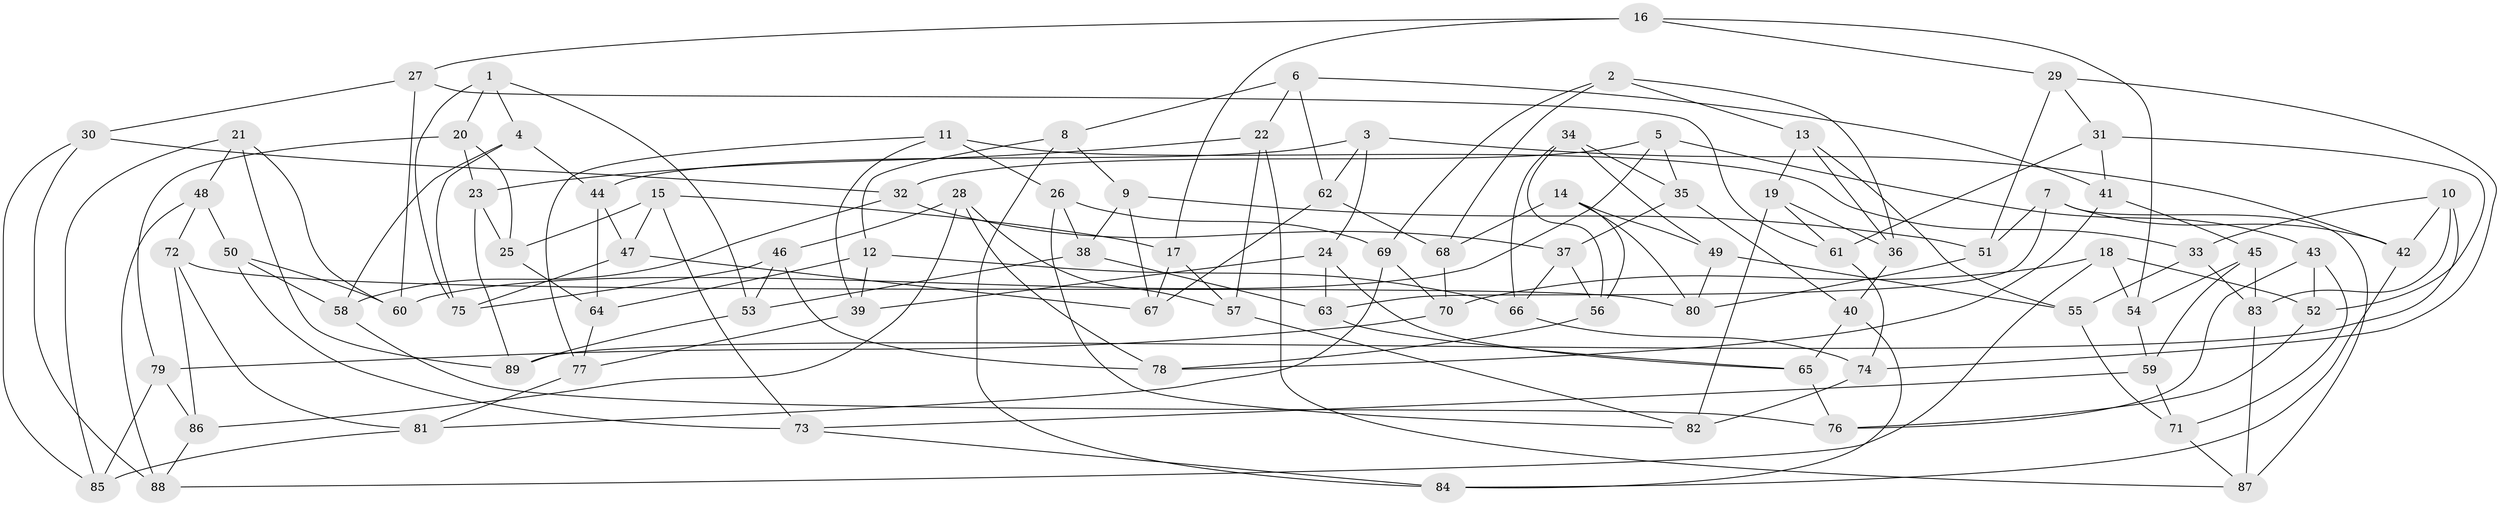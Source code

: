 // coarse degree distribution, {7: 0.07407407407407407, 10: 0.018518518518518517, 4: 0.7592592592592593, 11: 0.018518518518518517, 3: 0.05555555555555555, 8: 0.07407407407407407}
// Generated by graph-tools (version 1.1) at 2025/53/03/04/25 22:53:49]
// undirected, 89 vertices, 178 edges
graph export_dot {
  node [color=gray90,style=filled];
  1;
  2;
  3;
  4;
  5;
  6;
  7;
  8;
  9;
  10;
  11;
  12;
  13;
  14;
  15;
  16;
  17;
  18;
  19;
  20;
  21;
  22;
  23;
  24;
  25;
  26;
  27;
  28;
  29;
  30;
  31;
  32;
  33;
  34;
  35;
  36;
  37;
  38;
  39;
  40;
  41;
  42;
  43;
  44;
  45;
  46;
  47;
  48;
  49;
  50;
  51;
  52;
  53;
  54;
  55;
  56;
  57;
  58;
  59;
  60;
  61;
  62;
  63;
  64;
  65;
  66;
  67;
  68;
  69;
  70;
  71;
  72;
  73;
  74;
  75;
  76;
  77;
  78;
  79;
  80;
  81;
  82;
  83;
  84;
  85;
  86;
  87;
  88;
  89;
  1 -- 75;
  1 -- 20;
  1 -- 53;
  1 -- 4;
  2 -- 68;
  2 -- 36;
  2 -- 13;
  2 -- 69;
  3 -- 42;
  3 -- 44;
  3 -- 62;
  3 -- 24;
  4 -- 75;
  4 -- 58;
  4 -- 44;
  5 -- 60;
  5 -- 35;
  5 -- 32;
  5 -- 43;
  6 -- 8;
  6 -- 22;
  6 -- 62;
  6 -- 41;
  7 -- 63;
  7 -- 87;
  7 -- 42;
  7 -- 51;
  8 -- 9;
  8 -- 12;
  8 -- 84;
  9 -- 38;
  9 -- 51;
  9 -- 67;
  10 -- 33;
  10 -- 89;
  10 -- 83;
  10 -- 42;
  11 -- 26;
  11 -- 39;
  11 -- 33;
  11 -- 77;
  12 -- 39;
  12 -- 66;
  12 -- 64;
  13 -- 36;
  13 -- 19;
  13 -- 55;
  14 -- 49;
  14 -- 56;
  14 -- 80;
  14 -- 68;
  15 -- 47;
  15 -- 17;
  15 -- 25;
  15 -- 73;
  16 -- 17;
  16 -- 27;
  16 -- 54;
  16 -- 29;
  17 -- 57;
  17 -- 67;
  18 -- 52;
  18 -- 88;
  18 -- 70;
  18 -- 54;
  19 -- 82;
  19 -- 61;
  19 -- 36;
  20 -- 79;
  20 -- 25;
  20 -- 23;
  21 -- 89;
  21 -- 85;
  21 -- 60;
  21 -- 48;
  22 -- 23;
  22 -- 57;
  22 -- 87;
  23 -- 89;
  23 -- 25;
  24 -- 63;
  24 -- 65;
  24 -- 39;
  25 -- 64;
  26 -- 38;
  26 -- 82;
  26 -- 69;
  27 -- 60;
  27 -- 30;
  27 -- 61;
  28 -- 78;
  28 -- 86;
  28 -- 57;
  28 -- 46;
  29 -- 31;
  29 -- 74;
  29 -- 51;
  30 -- 32;
  30 -- 85;
  30 -- 88;
  31 -- 52;
  31 -- 41;
  31 -- 61;
  32 -- 37;
  32 -- 58;
  33 -- 83;
  33 -- 55;
  34 -- 66;
  34 -- 56;
  34 -- 49;
  34 -- 35;
  35 -- 40;
  35 -- 37;
  36 -- 40;
  37 -- 56;
  37 -- 66;
  38 -- 63;
  38 -- 53;
  39 -- 77;
  40 -- 84;
  40 -- 65;
  41 -- 78;
  41 -- 45;
  42 -- 84;
  43 -- 52;
  43 -- 76;
  43 -- 71;
  44 -- 47;
  44 -- 64;
  45 -- 59;
  45 -- 54;
  45 -- 83;
  46 -- 78;
  46 -- 75;
  46 -- 53;
  47 -- 75;
  47 -- 67;
  48 -- 88;
  48 -- 72;
  48 -- 50;
  49 -- 80;
  49 -- 55;
  50 -- 73;
  50 -- 58;
  50 -- 60;
  51 -- 80;
  52 -- 76;
  53 -- 89;
  54 -- 59;
  55 -- 71;
  56 -- 78;
  57 -- 82;
  58 -- 76;
  59 -- 73;
  59 -- 71;
  61 -- 74;
  62 -- 68;
  62 -- 67;
  63 -- 65;
  64 -- 77;
  65 -- 76;
  66 -- 74;
  68 -- 70;
  69 -- 70;
  69 -- 81;
  70 -- 79;
  71 -- 87;
  72 -- 80;
  72 -- 81;
  72 -- 86;
  73 -- 84;
  74 -- 82;
  77 -- 81;
  79 -- 86;
  79 -- 85;
  81 -- 85;
  83 -- 87;
  86 -- 88;
}
